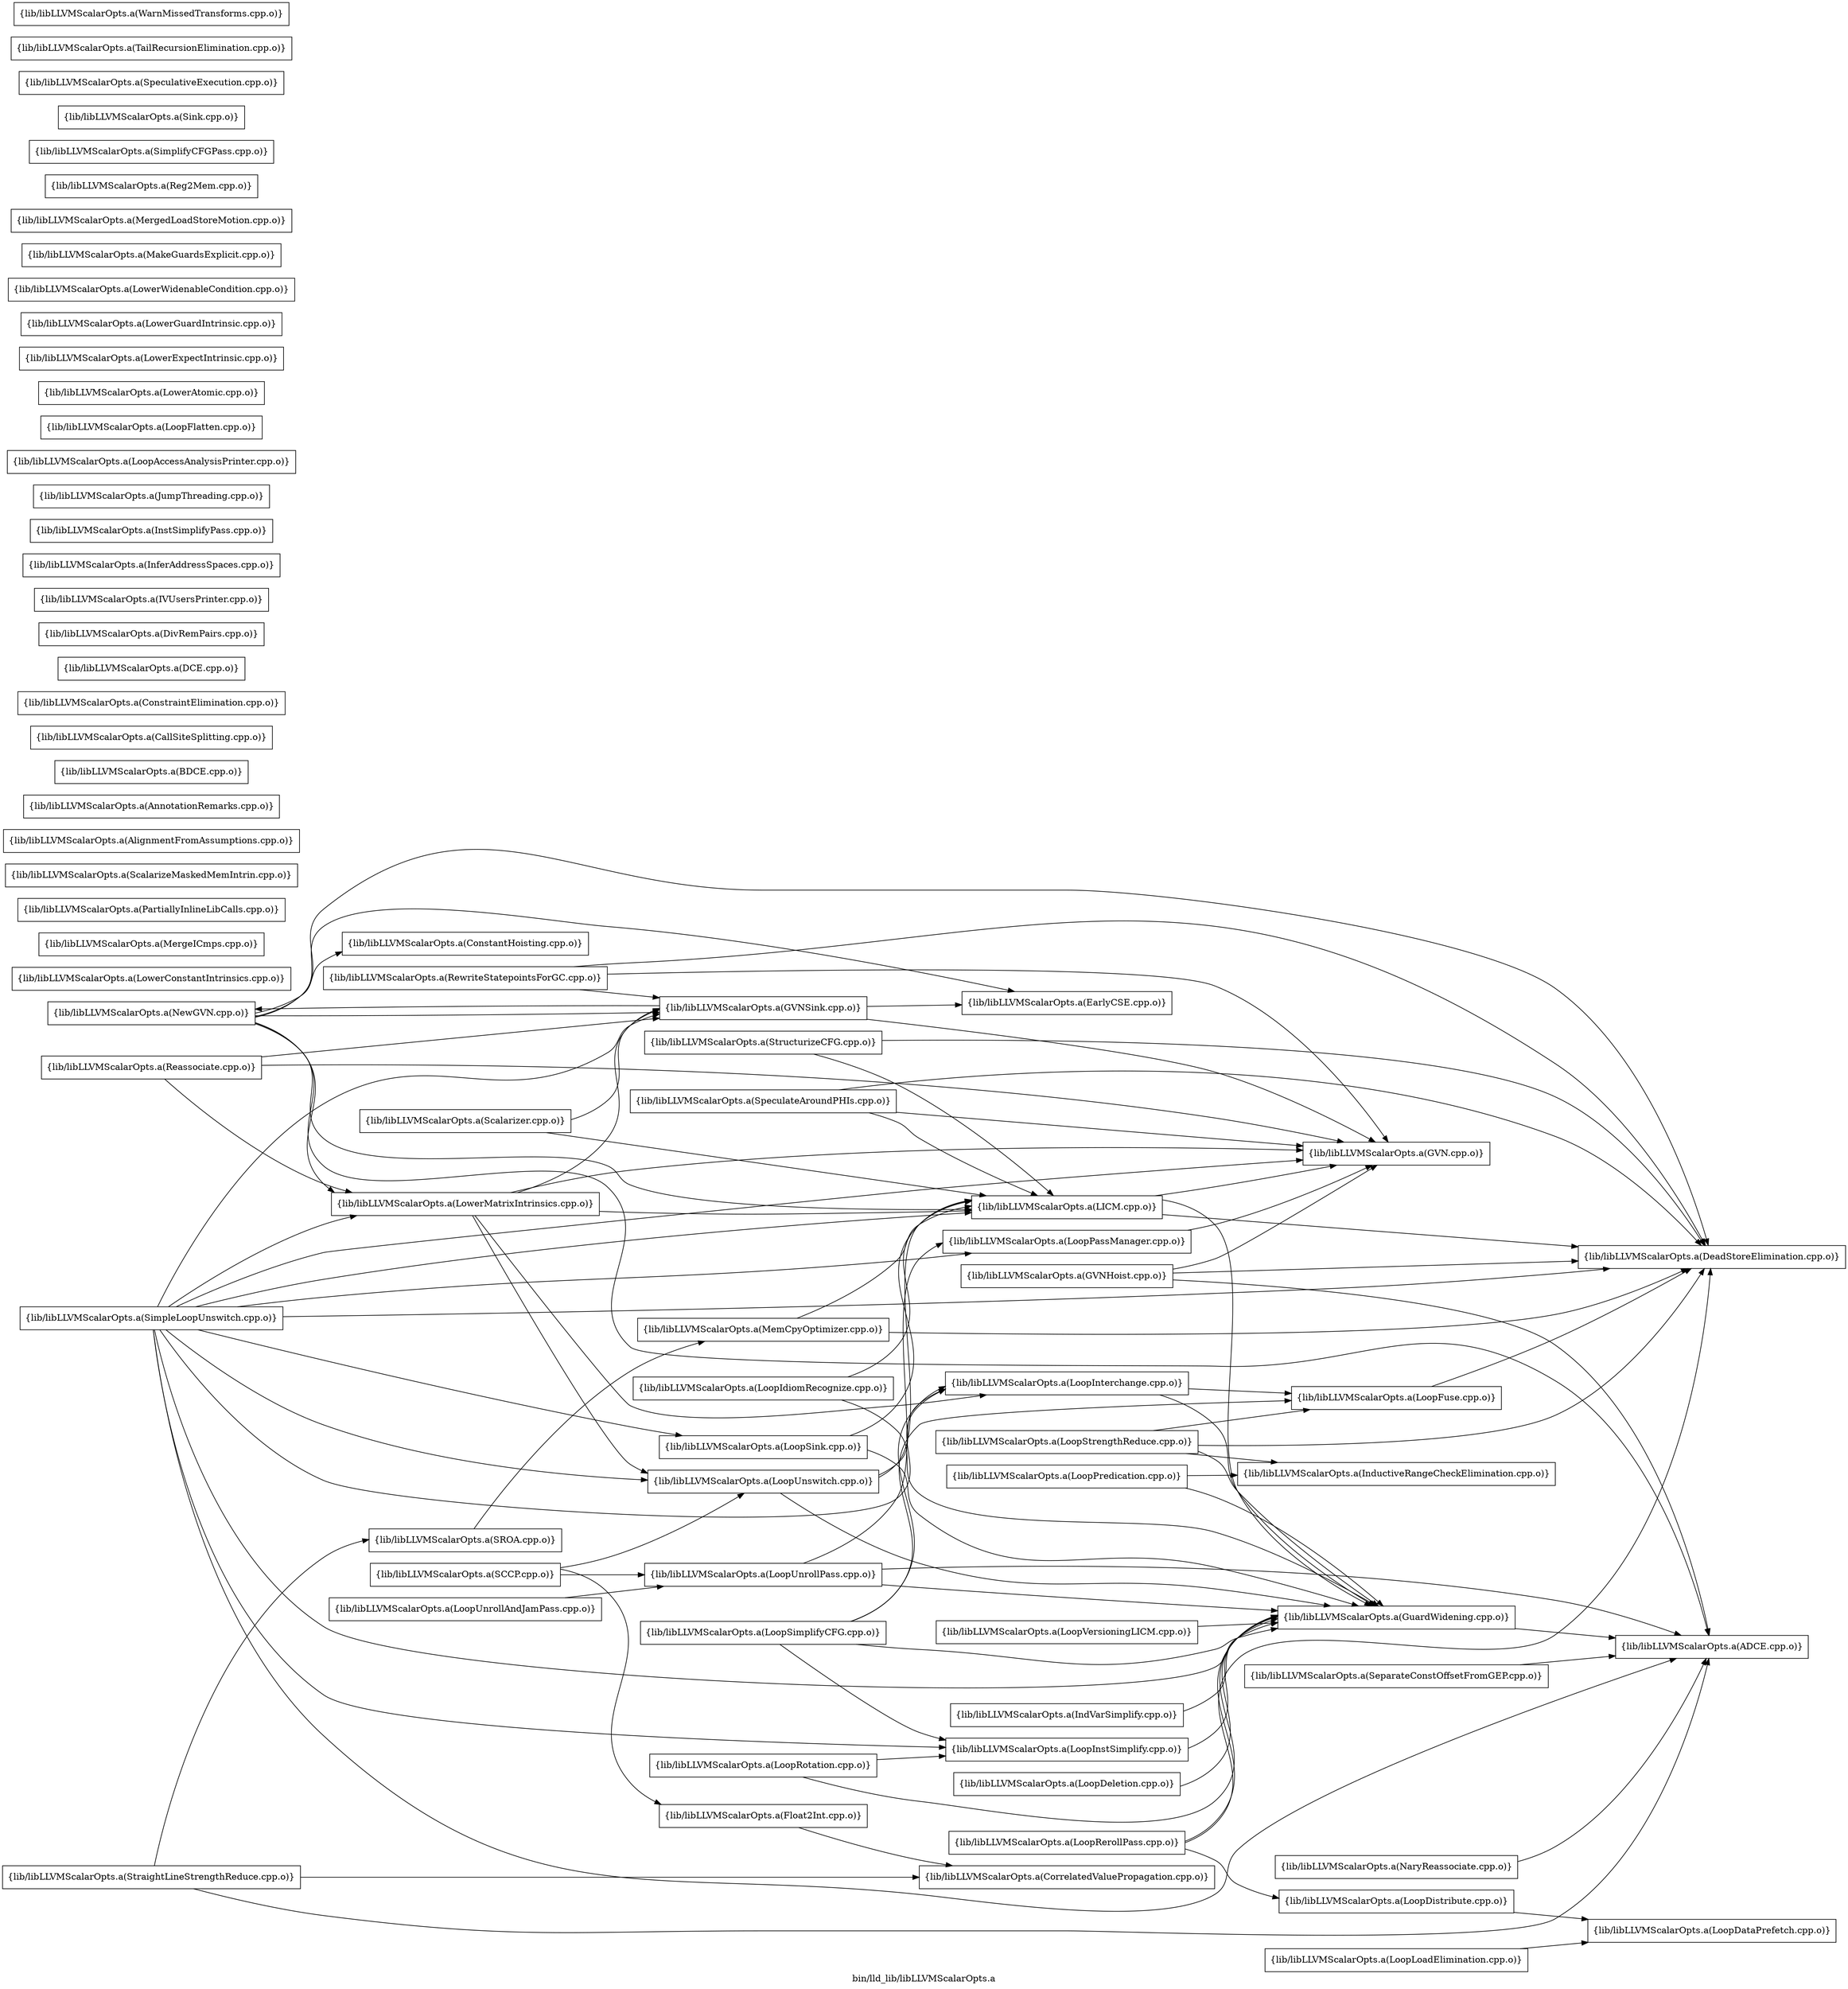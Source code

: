 digraph "bin/lld_lib/libLLVMScalarOpts.a" {
	label="bin/lld_lib/libLLVMScalarOpts.a";
	rankdir=LR;

	Node0x555d01eb82d8 [shape=record,shape=box,group=0,label="{lib/libLLVMScalarOpts.a(ConstantHoisting.cpp.o)}"];
	Node0x555d01ea6df8 [shape=record,shape=box,group=0,label="{lib/libLLVMScalarOpts.a(LoopStrengthReduce.cpp.o)}"];
	Node0x555d01ea6df8 -> Node0x555d01ea9008;
	Node0x555d01ea6df8 -> Node0x555d01eb1bb8;
	Node0x555d01ea6df8 -> Node0x555d01eb6758;
	Node0x555d01ea6df8 -> Node0x555d01ec5c58;
	Node0x555d01ebd4b8 [shape=record,shape=box,group=0,label="{lib/libLLVMScalarOpts.a(LowerConstantIntrinsics.cpp.o)}"];
	Node0x555d01eaaf48 [shape=record,shape=box,group=0,label="{lib/libLLVMScalarOpts.a(MergeICmps.cpp.o)}"];
	Node0x555d01ea8e78 [shape=record,shape=box,group=0,label="{lib/libLLVMScalarOpts.a(PartiallyInlineLibCalls.cpp.o)}"];
	Node0x555d01ec4e98 [shape=record,shape=box,group=0,label="{lib/libLLVMScalarOpts.a(ScalarizeMaskedMemIntrin.cpp.o)}"];
	Node0x555d01eba2b8 [shape=record,shape=box,group=0,label="{lib/libLLVMScalarOpts.a(ADCE.cpp.o)}"];
	Node0x555d01ebb7f8 [shape=record,shape=box,group=0,label="{lib/libLLVMScalarOpts.a(AlignmentFromAssumptions.cpp.o)}"];
	Node0x555d01ebbb68 [shape=record,shape=box,group=0,label="{lib/libLLVMScalarOpts.a(AnnotationRemarks.cpp.o)}"];
	Node0x555d01ebb848 [shape=record,shape=box,group=0,label="{lib/libLLVMScalarOpts.a(BDCE.cpp.o)}"];
	Node0x555d01eb71f8 [shape=record,shape=box,group=0,label="{lib/libLLVMScalarOpts.a(CallSiteSplitting.cpp.o)}"];
	Node0x555d01eb8328 [shape=record,shape=box,group=0,label="{lib/libLLVMScalarOpts.a(ConstraintElimination.cpp.o)}"];
	Node0x555d01eaa458 [shape=record,shape=box,group=0,label="{lib/libLLVMScalarOpts.a(CorrelatedValuePropagation.cpp.o)}"];
	Node0x555d01ea8658 [shape=record,shape=box,group=0,label="{lib/libLLVMScalarOpts.a(DCE.cpp.o)}"];
	Node0x555d01ea9008 [shape=record,shape=box,group=0,label="{lib/libLLVMScalarOpts.a(DeadStoreElimination.cpp.o)}"];
	Node0x555d01ea9328 [shape=record,shape=box,group=0,label="{lib/libLLVMScalarOpts.a(DivRemPairs.cpp.o)}"];
	Node0x555d01eb0da8 [shape=record,shape=box,group=0,label="{lib/libLLVMScalarOpts.a(EarlyCSE.cpp.o)}"];
	Node0x555d01eb1a28 [shape=record,shape=box,group=0,label="{lib/libLLVMScalarOpts.a(Float2Int.cpp.o)}"];
	Node0x555d01eb1a28 -> Node0x555d01eaa458;
	Node0x555d01eb1bb8 [shape=record,shape=box,group=0,label="{lib/libLLVMScalarOpts.a(GuardWidening.cpp.o)}"];
	Node0x555d01eb1bb8 -> Node0x555d01eba2b8;
	Node0x555d01eb00d8 [shape=record,shape=box,group=0,label="{lib/libLLVMScalarOpts.a(GVN.cpp.o)}"];
	Node0x555d01eb0178 [shape=record,shape=box,group=0,label="{lib/libLLVMScalarOpts.a(GVNHoist.cpp.o)}"];
	Node0x555d01eb0178 -> Node0x555d01eba2b8;
	Node0x555d01eb0178 -> Node0x555d01ea9008;
	Node0x555d01eb0178 -> Node0x555d01eb00d8;
	Node0x555d01eae828 [shape=record,shape=box,group=0,label="{lib/libLLVMScalarOpts.a(GVNSink.cpp.o)}"];
	Node0x555d01eae828 -> Node0x555d01eb0da8;
	Node0x555d01eae828 -> Node0x555d01eb00d8;
	Node0x555d01eae828 -> Node0x555d01eac4d8;
	Node0x555d01eaea08 [shape=record,shape=box,group=0,label="{lib/libLLVMScalarOpts.a(IVUsersPrinter.cpp.o)}"];
	Node0x555d01eb6758 [shape=record,shape=box,group=0,label="{lib/libLLVMScalarOpts.a(InductiveRangeCheckElimination.cpp.o)}"];
	Node0x555d01eb6bb8 [shape=record,shape=box,group=0,label="{lib/libLLVMScalarOpts.a(IndVarSimplify.cpp.o)}"];
	Node0x555d01eb6bb8 -> Node0x555d01eb1bb8;
	Node0x555d01eb2798 [shape=record,shape=box,group=0,label="{lib/libLLVMScalarOpts.a(InferAddressSpaces.cpp.o)}"];
	Node0x555d01eb2978 [shape=record,shape=box,group=0,label="{lib/libLLVMScalarOpts.a(InstSimplifyPass.cpp.o)}"];
	Node0x555d01eb3698 [shape=record,shape=box,group=0,label="{lib/libLLVMScalarOpts.a(JumpThreading.cpp.o)}"];
	Node0x555d01eb3a58 [shape=record,shape=box,group=0,label="{lib/libLLVMScalarOpts.a(LICM.cpp.o)}"];
	Node0x555d01eb3a58 -> Node0x555d01ea9008;
	Node0x555d01eb3a58 -> Node0x555d01eb1bb8;
	Node0x555d01eb3a58 -> Node0x555d01eb00d8;
	Node0x555d01eb4d18 [shape=record,shape=box,group=0,label="{lib/libLLVMScalarOpts.a(LoopAccessAnalysisPrinter.cpp.o)}"];
	Node0x555d01ec3f48 [shape=record,shape=box,group=0,label="{lib/libLLVMScalarOpts.a(LoopSink.cpp.o)}"];
	Node0x555d01ec3f48 -> Node0x555d01eb1bb8;
	Node0x555d01ec3f48 -> Node0x555d01eb3a58;
	Node0x555d01ec4718 [shape=record,shape=box,group=0,label="{lib/libLLVMScalarOpts.a(LoopDeletion.cpp.o)}"];
	Node0x555d01ec4718 -> Node0x555d01eb1bb8;
	Node0x555d01ec4358 [shape=record,shape=box,group=0,label="{lib/libLLVMScalarOpts.a(LoopDataPrefetch.cpp.o)}"];
	Node0x555d01ec5488 [shape=record,shape=box,group=0,label="{lib/libLLVMScalarOpts.a(LoopDistribute.cpp.o)}"];
	Node0x555d01ec5488 -> Node0x555d01ec4358;
	Node0x555d01ec5c58 [shape=record,shape=box,group=0,label="{lib/libLLVMScalarOpts.a(LoopFuse.cpp.o)}"];
	Node0x555d01ec5c58 -> Node0x555d01ea9008;
	Node0x555d01ec3b38 [shape=record,shape=box,group=0,label="{lib/libLLVMScalarOpts.a(LoopIdiomRecognize.cpp.o)}"];
	Node0x555d01ec3b38 -> Node0x555d01eb1bb8;
	Node0x555d01ec3b38 -> Node0x555d01eb3a58;
	Node0x555d01ec43a8 [shape=record,shape=box,group=0,label="{lib/libLLVMScalarOpts.a(LoopInstSimplify.cpp.o)}"];
	Node0x555d01ec43a8 -> Node0x555d01eb1bb8;
	Node0x555d01ec4b78 [shape=record,shape=box,group=0,label="{lib/libLLVMScalarOpts.a(LoopInterchange.cpp.o)}"];
	Node0x555d01ec4b78 -> Node0x555d01eb1bb8;
	Node0x555d01ec4b78 -> Node0x555d01ec5c58;
	Node0x555d01ec2af8 [shape=record,shape=box,group=0,label="{lib/libLLVMScalarOpts.a(LoopFlatten.cpp.o)}"];
	Node0x555d01ec38b8 [shape=record,shape=box,group=0,label="{lib/libLLVMScalarOpts.a(LoopLoadElimination.cpp.o)}"];
	Node0x555d01ec38b8 -> Node0x555d01ec4358;
	Node0x555d01ec1298 [shape=record,shape=box,group=0,label="{lib/libLLVMScalarOpts.a(LoopPassManager.cpp.o)}"];
	Node0x555d01ec1298 -> Node0x555d01eb00d8;
	Node0x555d01ec18d8 [shape=record,shape=box,group=0,label="{lib/libLLVMScalarOpts.a(LoopPredication.cpp.o)}"];
	Node0x555d01ec18d8 -> Node0x555d01eb1bb8;
	Node0x555d01ec18d8 -> Node0x555d01eb6758;
	Node0x555d01ec1dd8 [shape=record,shape=box,group=0,label="{lib/libLLVMScalarOpts.a(LoopRerollPass.cpp.o)}"];
	Node0x555d01ec1dd8 -> Node0x555d01ea9008;
	Node0x555d01ec1dd8 -> Node0x555d01eb1bb8;
	Node0x555d01ec1dd8 -> Node0x555d01ec5488;
	Node0x555d01ebffd8 [shape=record,shape=box,group=0,label="{lib/libLLVMScalarOpts.a(LoopRotation.cpp.o)}"];
	Node0x555d01ebffd8 -> Node0x555d01eb1bb8;
	Node0x555d01ebffd8 -> Node0x555d01ec43a8;
	Node0x555d01ec0208 [shape=record,shape=box,group=0,label="{lib/libLLVMScalarOpts.a(LoopSimplifyCFG.cpp.o)}"];
	Node0x555d01ec0208 -> Node0x555d01eb1bb8;
	Node0x555d01ec0208 -> Node0x555d01ec5c58;
	Node0x555d01ec0208 -> Node0x555d01ec43a8;
	Node0x555d01ec0208 -> Node0x555d01ec4b78;
	Node0x555d01ea7a28 [shape=record,shape=box,group=0,label="{lib/libLLVMScalarOpts.a(LoopUnrollPass.cpp.o)}"];
	Node0x555d01ea7a28 -> Node0x555d01eba2b8;
	Node0x555d01ea7a28 -> Node0x555d01eb1bb8;
	Node0x555d01ea7a28 -> Node0x555d01ec1298;
	Node0x555d01ea5ea8 [shape=record,shape=box,group=0,label="{lib/libLLVMScalarOpts.a(LoopUnrollAndJamPass.cpp.o)}"];
	Node0x555d01ea5ea8 -> Node0x555d01ea7a28;
	Node0x555d01ea63f8 [shape=record,shape=box,group=0,label="{lib/libLLVMScalarOpts.a(LoopVersioningLICM.cpp.o)}"];
	Node0x555d01ea63f8 -> Node0x555d01eb1bb8;
	Node0x555d01ebe1d8 [shape=record,shape=box,group=0,label="{lib/libLLVMScalarOpts.a(LowerAtomic.cpp.o)}"];
	Node0x555d01ebdc88 [shape=record,shape=box,group=0,label="{lib/libLLVMScalarOpts.a(LowerExpectIntrinsic.cpp.o)}"];
	Node0x555d01ebcec8 [shape=record,shape=box,group=0,label="{lib/libLLVMScalarOpts.a(LowerGuardIntrinsic.cpp.o)}"];
	Node0x555d01ebc298 [shape=record,shape=box,group=0,label="{lib/libLLVMScalarOpts.a(LowerMatrixIntrinsics.cpp.o)}"];
	Node0x555d01ebc298 -> Node0x555d01eb00d8;
	Node0x555d01ebc298 -> Node0x555d01eae828;
	Node0x555d01ebc298 -> Node0x555d01eb3a58;
	Node0x555d01ebc298 -> Node0x555d01ec4b78;
	Node0x555d01ebc298 -> Node0x555d01ea6b78;
	Node0x555d01ec0708 [shape=record,shape=box,group=0,label="{lib/libLLVMScalarOpts.a(LowerWidenableCondition.cpp.o)}"];
	Node0x555d01ea4af8 [shape=record,shape=box,group=0,label="{lib/libLLVMScalarOpts.a(MakeGuardsExplicit.cpp.o)}"];
	Node0x555d01eab1c8 [shape=record,shape=box,group=0,label="{lib/libLLVMScalarOpts.a(MemCpyOptimizer.cpp.o)}"];
	Node0x555d01eab1c8 -> Node0x555d01ea9008;
	Node0x555d01eab1c8 -> Node0x555d01eb3a58;
	Node0x555d01eaabd8 [shape=record,shape=box,group=0,label="{lib/libLLVMScalarOpts.a(MergedLoadStoreMotion.cpp.o)}"];
	Node0x555d01eac6b8 [shape=record,shape=box,group=0,label="{lib/libLLVMScalarOpts.a(NaryReassociate.cpp.o)}"];
	Node0x555d01eac6b8 -> Node0x555d01eba2b8;
	Node0x555d01eac4d8 [shape=record,shape=box,group=0,label="{lib/libLLVMScalarOpts.a(NewGVN.cpp.o)}"];
	Node0x555d01eac4d8 -> Node0x555d01eba2b8;
	Node0x555d01eac4d8 -> Node0x555d01eb82d8;
	Node0x555d01eac4d8 -> Node0x555d01ea9008;
	Node0x555d01eac4d8 -> Node0x555d01eb0da8;
	Node0x555d01eac4d8 -> Node0x555d01eae828;
	Node0x555d01eac4d8 -> Node0x555d01eb3a58;
	Node0x555d01eac4d8 -> Node0x555d01ebc298;
	Node0x555d01ea9148 [shape=record,shape=box,group=0,label="{lib/libLLVMScalarOpts.a(Reassociate.cpp.o)}"];
	Node0x555d01ea9148 -> Node0x555d01eb00d8;
	Node0x555d01ea9148 -> Node0x555d01eae828;
	Node0x555d01ea9148 -> Node0x555d01ebc298;
	Node0x555d01ea81f8 [shape=record,shape=box,group=0,label="{lib/libLLVMScalarOpts.a(Reg2Mem.cpp.o)}"];
	Node0x555d01eaa818 [shape=record,shape=box,group=0,label="{lib/libLLVMScalarOpts.a(RewriteStatepointsForGC.cpp.o)}"];
	Node0x555d01eaa818 -> Node0x555d01ea9008;
	Node0x555d01eaa818 -> Node0x555d01eb00d8;
	Node0x555d01eaa818 -> Node0x555d01eae828;
	Node0x555d01ea9b98 [shape=record,shape=box,group=0,label="{lib/libLLVMScalarOpts.a(SCCP.cpp.o)}"];
	Node0x555d01ea9b98 -> Node0x555d01eb1a28;
	Node0x555d01ea9b98 -> Node0x555d01ea7a28;
	Node0x555d01ea9b98 -> Node0x555d01ea6b78;
	Node0x555d01e9fe18 [shape=record,shape=box,group=0,label="{lib/libLLVMScalarOpts.a(SROA.cpp.o)}"];
	Node0x555d01e9fe18 -> Node0x555d01eab1c8;
	Node0x555d01e9f738 [shape=record,shape=box,group=0,label="{lib/libLLVMScalarOpts.a(Scalarizer.cpp.o)}"];
	Node0x555d01e9f738 -> Node0x555d01eae828;
	Node0x555d01e9f738 -> Node0x555d01eb3a58;
	Node0x555d01ec55c8 [shape=record,shape=box,group=0,label="{lib/libLLVMScalarOpts.a(SeparateConstOffsetFromGEP.cpp.o)}"];
	Node0x555d01ec55c8 -> Node0x555d01eba2b8;
	Node0x555d01ec5d48 [shape=record,shape=box,group=0,label="{lib/libLLVMScalarOpts.a(SimpleLoopUnswitch.cpp.o)}"];
	Node0x555d01ec5d48 -> Node0x555d01eba2b8;
	Node0x555d01ec5d48 -> Node0x555d01ea9008;
	Node0x555d01ec5d48 -> Node0x555d01eb1bb8;
	Node0x555d01ec5d48 -> Node0x555d01eb00d8;
	Node0x555d01ec5d48 -> Node0x555d01eae828;
	Node0x555d01ec5d48 -> Node0x555d01eb3a58;
	Node0x555d01ec5d48 -> Node0x555d01ec3f48;
	Node0x555d01ec5d48 -> Node0x555d01ec43a8;
	Node0x555d01ec5d48 -> Node0x555d01ec4b78;
	Node0x555d01ec5d48 -> Node0x555d01ec1298;
	Node0x555d01ec5d48 -> Node0x555d01ea6b78;
	Node0x555d01ec5d48 -> Node0x555d01ebc298;
	Node0x555d01ec3b88 [shape=record,shape=box,group=0,label="{lib/libLLVMScalarOpts.a(SimplifyCFGPass.cpp.o)}"];
	Node0x555d01ec47b8 [shape=record,shape=box,group=0,label="{lib/libLLVMScalarOpts.a(Sink.cpp.o)}"];
	Node0x555d01ec4ad8 [shape=record,shape=box,group=0,label="{lib/libLLVMScalarOpts.a(SpeculativeExecution.cpp.o)}"];
	Node0x555d01ec2b98 [shape=record,shape=box,group=0,label="{lib/libLLVMScalarOpts.a(SpeculateAroundPHIs.cpp.o)}"];
	Node0x555d01ec2b98 -> Node0x555d01ea9008;
	Node0x555d01ec2b98 -> Node0x555d01eb00d8;
	Node0x555d01ec2b98 -> Node0x555d01eb3a58;
	Node0x555d01ec3868 [shape=record,shape=box,group=0,label="{lib/libLLVMScalarOpts.a(StraightLineStrengthReduce.cpp.o)}"];
	Node0x555d01ec3868 -> Node0x555d01eba2b8;
	Node0x555d01ec3868 -> Node0x555d01eaa458;
	Node0x555d01ec3868 -> Node0x555d01e9fe18;
	Node0x555d01ec1568 [shape=record,shape=box,group=0,label="{lib/libLLVMScalarOpts.a(StructurizeCFG.cpp.o)}"];
	Node0x555d01ec1568 -> Node0x555d01ea9008;
	Node0x555d01ec1568 -> Node0x555d01eb3a58;
	Node0x555d01ec19c8 [shape=record,shape=box,group=0,label="{lib/libLLVMScalarOpts.a(TailRecursionElimination.cpp.o)}"];
	Node0x555d01eb7298 [shape=record,shape=box,group=0,label="{lib/libLLVMScalarOpts.a(WarnMissedTransforms.cpp.o)}"];
	Node0x555d01ea6b78 [shape=record,shape=box,group=0,label="{lib/libLLVMScalarOpts.a(LoopUnswitch.cpp.o)}"];
	Node0x555d01ea6b78 -> Node0x555d01eb1bb8;
	Node0x555d01ea6b78 -> Node0x555d01eb3a58;
	Node0x555d01ea6b78 -> Node0x555d01ec4b78;
}
